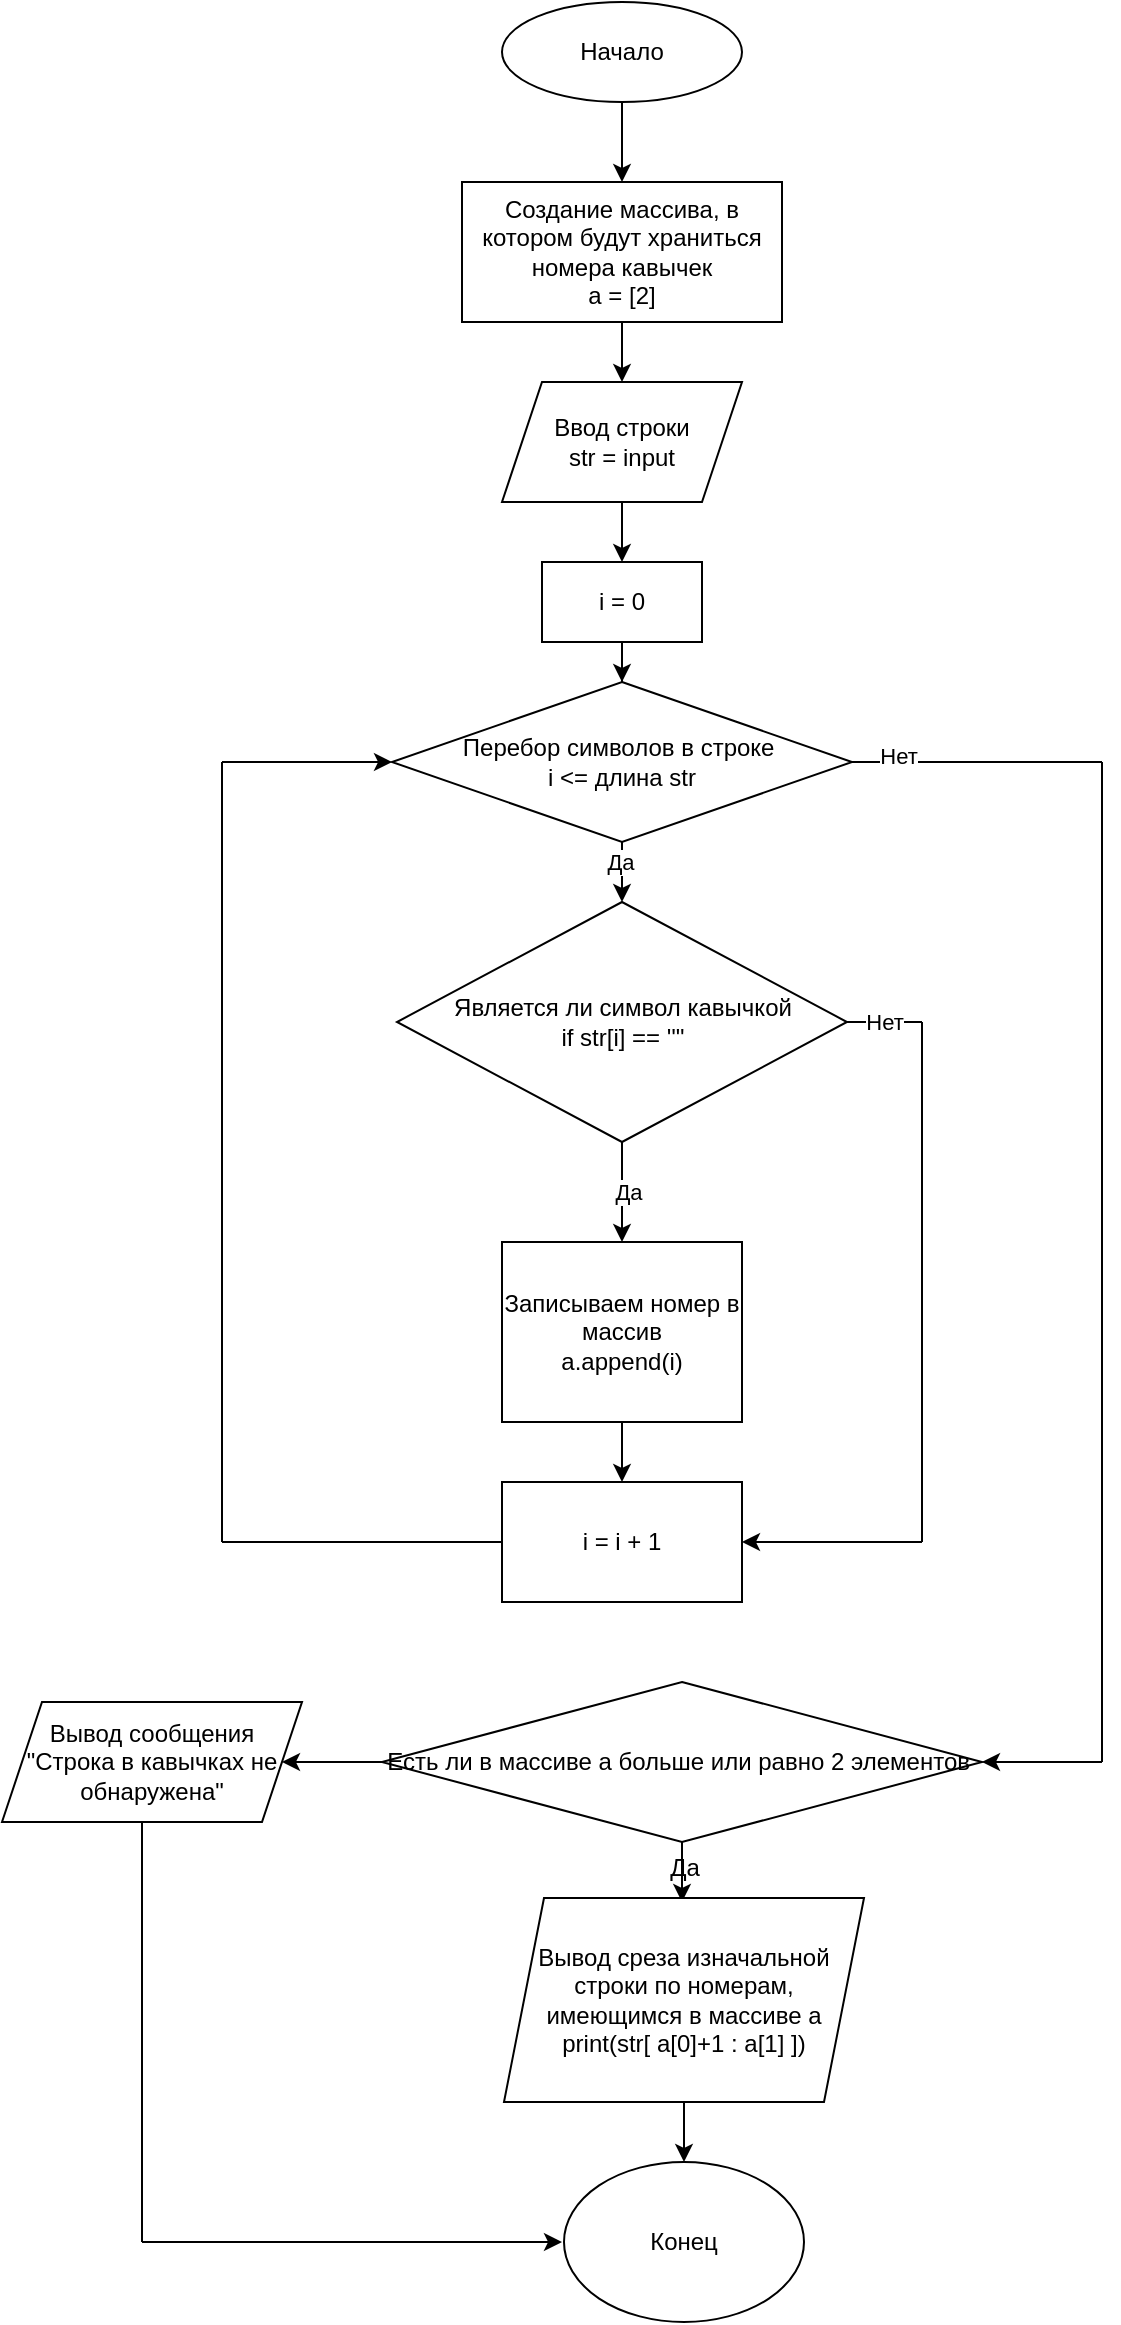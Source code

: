 <mxfile version="26.0.16">
  <diagram name="Страница — 1" id="rYExP4IJ-PTcHGYCF0Hm">
    <mxGraphModel dx="1434" dy="746" grid="1" gridSize="10" guides="1" tooltips="1" connect="1" arrows="1" fold="1" page="1" pageScale="1" pageWidth="827" pageHeight="1169" math="0" shadow="0">
      <root>
        <mxCell id="0" />
        <mxCell id="1" parent="0" />
        <mxCell id="Qq2-9RFRCcytEWmPRLZd-66" value="" style="edgeStyle=orthogonalEdgeStyle;rounded=0;orthogonalLoop=1;jettySize=auto;html=1;" edge="1" parent="1" source="Qq2-9RFRCcytEWmPRLZd-2" target="Qq2-9RFRCcytEWmPRLZd-64">
          <mxGeometry relative="1" as="geometry" />
        </mxCell>
        <mxCell id="Qq2-9RFRCcytEWmPRLZd-2" value="Ввод строки&lt;div&gt;str = input&lt;/div&gt;" style="shape=parallelogram;perimeter=parallelogramPerimeter;whiteSpace=wrap;html=1;fixedSize=1;" vertex="1" parent="1">
          <mxGeometry x="340" y="190" width="120" height="60" as="geometry" />
        </mxCell>
        <mxCell id="Qq2-9RFRCcytEWmPRLZd-65" value="" style="edgeStyle=orthogonalEdgeStyle;rounded=0;orthogonalLoop=1;jettySize=auto;html=1;" edge="1" parent="1" source="Qq2-9RFRCcytEWmPRLZd-7" target="Qq2-9RFRCcytEWmPRLZd-2">
          <mxGeometry relative="1" as="geometry" />
        </mxCell>
        <mxCell id="Qq2-9RFRCcytEWmPRLZd-7" value="Создание массива, в котором будут храниться номера кавычек&lt;div&gt;a = [2]&lt;/div&gt;" style="rounded=0;whiteSpace=wrap;html=1;" vertex="1" parent="1">
          <mxGeometry x="320" y="90" width="160" height="70" as="geometry" />
        </mxCell>
        <mxCell id="Qq2-9RFRCcytEWmPRLZd-16" value="" style="edgeStyle=orthogonalEdgeStyle;rounded=0;orthogonalLoop=1;jettySize=auto;html=1;" edge="1" parent="1" source="Qq2-9RFRCcytEWmPRLZd-11" target="Qq2-9RFRCcytEWmPRLZd-14">
          <mxGeometry relative="1" as="geometry" />
        </mxCell>
        <mxCell id="Qq2-9RFRCcytEWmPRLZd-17" value="Да" style="edgeLabel;html=1;align=center;verticalAlign=middle;resizable=0;points=[];" vertex="1" connectable="0" parent="Qq2-9RFRCcytEWmPRLZd-16">
          <mxGeometry x="-0.007" y="2" relative="1" as="geometry">
            <mxPoint x="1" as="offset" />
          </mxGeometry>
        </mxCell>
        <mxCell id="Qq2-9RFRCcytEWmPRLZd-11" value="Является ли символ кавычкой&lt;div&gt;if str[i] == &#39;&quot;&#39;&lt;/div&gt;" style="rhombus;whiteSpace=wrap;html=1;" vertex="1" parent="1">
          <mxGeometry x="287.5" y="450" width="225" height="120" as="geometry" />
        </mxCell>
        <mxCell id="Qq2-9RFRCcytEWmPRLZd-33" value="" style="edgeStyle=orthogonalEdgeStyle;rounded=0;orthogonalLoop=1;jettySize=auto;html=1;" edge="1" parent="1" source="Qq2-9RFRCcytEWmPRLZd-14" target="Qq2-9RFRCcytEWmPRLZd-32">
          <mxGeometry relative="1" as="geometry" />
        </mxCell>
        <mxCell id="Qq2-9RFRCcytEWmPRLZd-14" value="Записываем номер в массив&lt;br&gt;a.append(i)" style="rounded=0;whiteSpace=wrap;html=1;" vertex="1" parent="1">
          <mxGeometry x="340" y="620" width="120" height="90" as="geometry" />
        </mxCell>
        <mxCell id="Qq2-9RFRCcytEWmPRLZd-28" value="" style="edgeStyle=orthogonalEdgeStyle;rounded=0;orthogonalLoop=1;jettySize=auto;html=1;" edge="1" parent="1" source="Qq2-9RFRCcytEWmPRLZd-27" target="Qq2-9RFRCcytEWmPRLZd-7">
          <mxGeometry relative="1" as="geometry" />
        </mxCell>
        <mxCell id="Qq2-9RFRCcytEWmPRLZd-27" value="Начало" style="ellipse;whiteSpace=wrap;html=1;" vertex="1" parent="1">
          <mxGeometry x="340" width="120" height="50" as="geometry" />
        </mxCell>
        <mxCell id="Qq2-9RFRCcytEWmPRLZd-30" value="" style="edgeStyle=orthogonalEdgeStyle;rounded=0;orthogonalLoop=1;jettySize=auto;html=1;" edge="1" parent="1" source="Qq2-9RFRCcytEWmPRLZd-29" target="Qq2-9RFRCcytEWmPRLZd-11">
          <mxGeometry relative="1" as="geometry" />
        </mxCell>
        <mxCell id="Qq2-9RFRCcytEWmPRLZd-40" value="Да" style="edgeLabel;html=1;align=center;verticalAlign=middle;resizable=0;points=[];" vertex="1" connectable="0" parent="Qq2-9RFRCcytEWmPRLZd-30">
          <mxGeometry x="0.2" y="-1" relative="1" as="geometry">
            <mxPoint as="offset" />
          </mxGeometry>
        </mxCell>
        <mxCell id="Qq2-9RFRCcytEWmPRLZd-29" value="Перебор символов в строке&amp;nbsp;&lt;div&gt;i &amp;lt;= длина str&lt;/div&gt;" style="rhombus;whiteSpace=wrap;html=1;" vertex="1" parent="1">
          <mxGeometry x="285" y="340" width="230" height="80" as="geometry" />
        </mxCell>
        <mxCell id="Qq2-9RFRCcytEWmPRLZd-32" value="i = i + 1" style="rounded=0;whiteSpace=wrap;html=1;" vertex="1" parent="1">
          <mxGeometry x="340" y="740" width="120" height="60" as="geometry" />
        </mxCell>
        <mxCell id="Qq2-9RFRCcytEWmPRLZd-35" value="" style="endArrow=none;html=1;rounded=0;" edge="1" parent="1">
          <mxGeometry width="50" height="50" relative="1" as="geometry">
            <mxPoint x="200" y="770" as="sourcePoint" />
            <mxPoint x="340" y="770" as="targetPoint" />
          </mxGeometry>
        </mxCell>
        <mxCell id="Qq2-9RFRCcytEWmPRLZd-37" value="" style="endArrow=none;html=1;rounded=0;" edge="1" parent="1">
          <mxGeometry width="50" height="50" relative="1" as="geometry">
            <mxPoint x="200" y="770" as="sourcePoint" />
            <mxPoint x="200" y="380" as="targetPoint" />
          </mxGeometry>
        </mxCell>
        <mxCell id="Qq2-9RFRCcytEWmPRLZd-39" value="" style="endArrow=classic;html=1;rounded=0;entryX=0;entryY=0.5;entryDx=0;entryDy=0;" edge="1" parent="1" target="Qq2-9RFRCcytEWmPRLZd-29">
          <mxGeometry width="50" height="50" relative="1" as="geometry">
            <mxPoint x="200" y="380" as="sourcePoint" />
            <mxPoint x="250" y="330" as="targetPoint" />
          </mxGeometry>
        </mxCell>
        <mxCell id="Qq2-9RFRCcytEWmPRLZd-41" value="" style="endArrow=none;html=1;rounded=0;" edge="1" parent="1">
          <mxGeometry width="50" height="50" relative="1" as="geometry">
            <mxPoint x="512.5" y="510" as="sourcePoint" />
            <mxPoint x="550" y="510" as="targetPoint" />
          </mxGeometry>
        </mxCell>
        <mxCell id="Qq2-9RFRCcytEWmPRLZd-45" value="Нет" style="edgeLabel;html=1;align=center;verticalAlign=middle;resizable=0;points=[];" vertex="1" connectable="0" parent="Qq2-9RFRCcytEWmPRLZd-41">
          <mxGeometry x="-0.067" relative="1" as="geometry">
            <mxPoint x="1" as="offset" />
          </mxGeometry>
        </mxCell>
        <mxCell id="Qq2-9RFRCcytEWmPRLZd-42" value="" style="endArrow=none;html=1;rounded=0;" edge="1" parent="1">
          <mxGeometry width="50" height="50" relative="1" as="geometry">
            <mxPoint x="550" y="770" as="sourcePoint" />
            <mxPoint x="550" y="510" as="targetPoint" />
          </mxGeometry>
        </mxCell>
        <mxCell id="Qq2-9RFRCcytEWmPRLZd-44" value="" style="endArrow=classic;html=1;rounded=0;entryX=1;entryY=0.5;entryDx=0;entryDy=0;" edge="1" parent="1" target="Qq2-9RFRCcytEWmPRLZd-32">
          <mxGeometry width="50" height="50" relative="1" as="geometry">
            <mxPoint x="550" y="770" as="sourcePoint" />
            <mxPoint x="600" y="720" as="targetPoint" />
          </mxGeometry>
        </mxCell>
        <mxCell id="Qq2-9RFRCcytEWmPRLZd-55" value="" style="edgeStyle=orthogonalEdgeStyle;rounded=0;orthogonalLoop=1;jettySize=auto;html=1;" edge="1" parent="1" source="Qq2-9RFRCcytEWmPRLZd-46">
          <mxGeometry relative="1" as="geometry">
            <mxPoint x="430" y="950" as="targetPoint" />
          </mxGeometry>
        </mxCell>
        <mxCell id="Qq2-9RFRCcytEWmPRLZd-59" value="" style="edgeStyle=orthogonalEdgeStyle;rounded=0;orthogonalLoop=1;jettySize=auto;html=1;" edge="1" parent="1" source="Qq2-9RFRCcytEWmPRLZd-46" target="Qq2-9RFRCcytEWmPRLZd-58">
          <mxGeometry relative="1" as="geometry" />
        </mxCell>
        <mxCell id="Qq2-9RFRCcytEWmPRLZd-46" value="Есть ли в массиве a больше или равно 2 элементов&amp;nbsp;" style="rhombus;whiteSpace=wrap;html=1;" vertex="1" parent="1">
          <mxGeometry x="280" y="840" width="300" height="80" as="geometry" />
        </mxCell>
        <mxCell id="Qq2-9RFRCcytEWmPRLZd-47" value="" style="endArrow=none;html=1;rounded=0;" edge="1" parent="1">
          <mxGeometry width="50" height="50" relative="1" as="geometry">
            <mxPoint x="515" y="380" as="sourcePoint" />
            <mxPoint x="640" y="380" as="targetPoint" />
          </mxGeometry>
        </mxCell>
        <mxCell id="Qq2-9RFRCcytEWmPRLZd-52" value="Нет" style="edgeLabel;html=1;align=center;verticalAlign=middle;resizable=0;points=[];" vertex="1" connectable="0" parent="Qq2-9RFRCcytEWmPRLZd-47">
          <mxGeometry x="-0.632" y="3" relative="1" as="geometry">
            <mxPoint as="offset" />
          </mxGeometry>
        </mxCell>
        <mxCell id="Qq2-9RFRCcytEWmPRLZd-49" value="" style="endArrow=none;html=1;rounded=0;" edge="1" parent="1">
          <mxGeometry width="50" height="50" relative="1" as="geometry">
            <mxPoint x="640" y="380" as="sourcePoint" />
            <mxPoint x="640" y="880" as="targetPoint" />
          </mxGeometry>
        </mxCell>
        <mxCell id="Qq2-9RFRCcytEWmPRLZd-50" value="" style="endArrow=classic;html=1;rounded=0;entryX=1;entryY=0.5;entryDx=0;entryDy=0;" edge="1" parent="1" target="Qq2-9RFRCcytEWmPRLZd-46">
          <mxGeometry width="50" height="50" relative="1" as="geometry">
            <mxPoint x="640" y="880" as="sourcePoint" />
            <mxPoint x="640" y="840" as="targetPoint" />
          </mxGeometry>
        </mxCell>
        <mxCell id="Qq2-9RFRCcytEWmPRLZd-56" value="Да" style="text;html=1;align=center;verticalAlign=middle;resizable=0;points=[];autosize=1;strokeColor=none;fillColor=none;" vertex="1" parent="1">
          <mxGeometry x="411" y="918" width="40" height="30" as="geometry" />
        </mxCell>
        <mxCell id="Qq2-9RFRCcytEWmPRLZd-61" value="" style="edgeStyle=orthogonalEdgeStyle;rounded=0;orthogonalLoop=1;jettySize=auto;html=1;" edge="1" parent="1" source="Qq2-9RFRCcytEWmPRLZd-57" target="Qq2-9RFRCcytEWmPRLZd-60">
          <mxGeometry relative="1" as="geometry" />
        </mxCell>
        <mxCell id="Qq2-9RFRCcytEWmPRLZd-57" value="Вывод среза изначальной &lt;br&gt;строки по номерам, &lt;br&gt;имеющимся в массиве а&lt;div&gt;print(str[ a[0]+1 : a[1] ])&lt;/div&gt;" style="shape=parallelogram;perimeter=parallelogramPerimeter;whiteSpace=wrap;html=1;fixedSize=1;" vertex="1" parent="1">
          <mxGeometry x="341" y="948" width="180" height="102" as="geometry" />
        </mxCell>
        <mxCell id="Qq2-9RFRCcytEWmPRLZd-58" value="Вывод сообщения&lt;br&gt;&quot;Строка в кавычках не обнаружена&quot;" style="shape=parallelogram;perimeter=parallelogramPerimeter;whiteSpace=wrap;html=1;fixedSize=1;" vertex="1" parent="1">
          <mxGeometry x="90" y="850" width="150" height="60" as="geometry" />
        </mxCell>
        <mxCell id="Qq2-9RFRCcytEWmPRLZd-60" value="Конец" style="ellipse;whiteSpace=wrap;html=1;" vertex="1" parent="1">
          <mxGeometry x="371" y="1080" width="120" height="80" as="geometry" />
        </mxCell>
        <mxCell id="Qq2-9RFRCcytEWmPRLZd-62" value="" style="endArrow=none;html=1;rounded=0;" edge="1" parent="1">
          <mxGeometry width="50" height="50" relative="1" as="geometry">
            <mxPoint x="160" y="1120" as="sourcePoint" />
            <mxPoint x="160" y="910" as="targetPoint" />
          </mxGeometry>
        </mxCell>
        <mxCell id="Qq2-9RFRCcytEWmPRLZd-63" value="" style="endArrow=classic;html=1;rounded=0;" edge="1" parent="1">
          <mxGeometry width="50" height="50" relative="1" as="geometry">
            <mxPoint x="160" y="1120" as="sourcePoint" />
            <mxPoint x="370" y="1120" as="targetPoint" />
          </mxGeometry>
        </mxCell>
        <mxCell id="Qq2-9RFRCcytEWmPRLZd-67" value="" style="edgeStyle=orthogonalEdgeStyle;rounded=0;orthogonalLoop=1;jettySize=auto;html=1;" edge="1" parent="1" source="Qq2-9RFRCcytEWmPRLZd-64" target="Qq2-9RFRCcytEWmPRLZd-29">
          <mxGeometry relative="1" as="geometry" />
        </mxCell>
        <mxCell id="Qq2-9RFRCcytEWmPRLZd-64" value="i = 0" style="rounded=0;whiteSpace=wrap;html=1;" vertex="1" parent="1">
          <mxGeometry x="360" y="280" width="80" height="40" as="geometry" />
        </mxCell>
      </root>
    </mxGraphModel>
  </diagram>
</mxfile>
